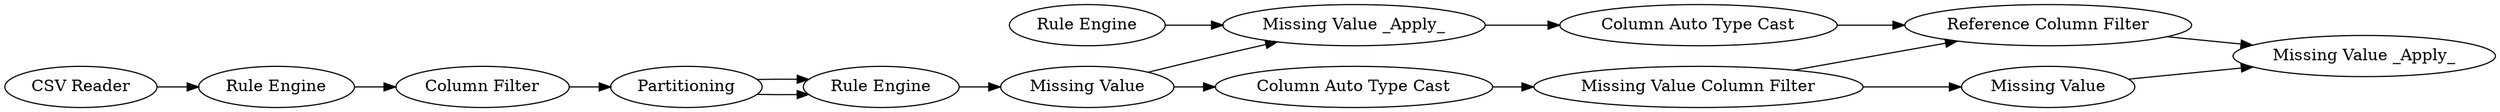 digraph {
	63 [label="Rule Engine"]
	64 [label="Missing Value _Apply_"]
	72 [label="Reference Column Filter"]
	73 [label="Missing Value _Apply_"]
	77 [label="Rule Engine"]
	78 [label="Missing Value"]
	80 [label="Column Auto Type Cast"]
	81 [label="Missing Value Column Filter"]
	82 [label="Missing Value"]
	83 [label="Column Auto Type Cast"]
	23 [label="Rule Engine"]
	24 [label=Partitioning]
	26 [label="Column Filter"]
	782 [label="CSV Reader"]
	63 -> 64
	64 -> 83
	72 -> 73
	77 -> 78
	78 -> 64
	78 -> 80
	80 -> 81
	81 -> 82
	81 -> 72
	82 -> 73
	83 -> 72
	23 -> 26
	26 -> 24
	24 -> 77
	24 -> 77
	782 -> 23
	rankdir=LR
}
